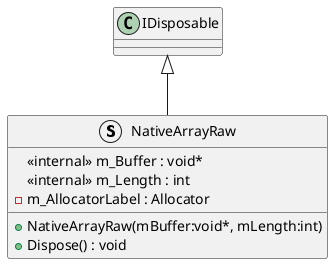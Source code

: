 @startuml
struct NativeArrayRaw {
    <<internal>> m_Buffer : void*
    <<internal>> m_Length : int
    - m_AllocatorLabel : Allocator
    + NativeArrayRaw(mBuffer:void*, mLength:int)
    + Dispose() : void
}
IDisposable <|-- NativeArrayRaw
@enduml
